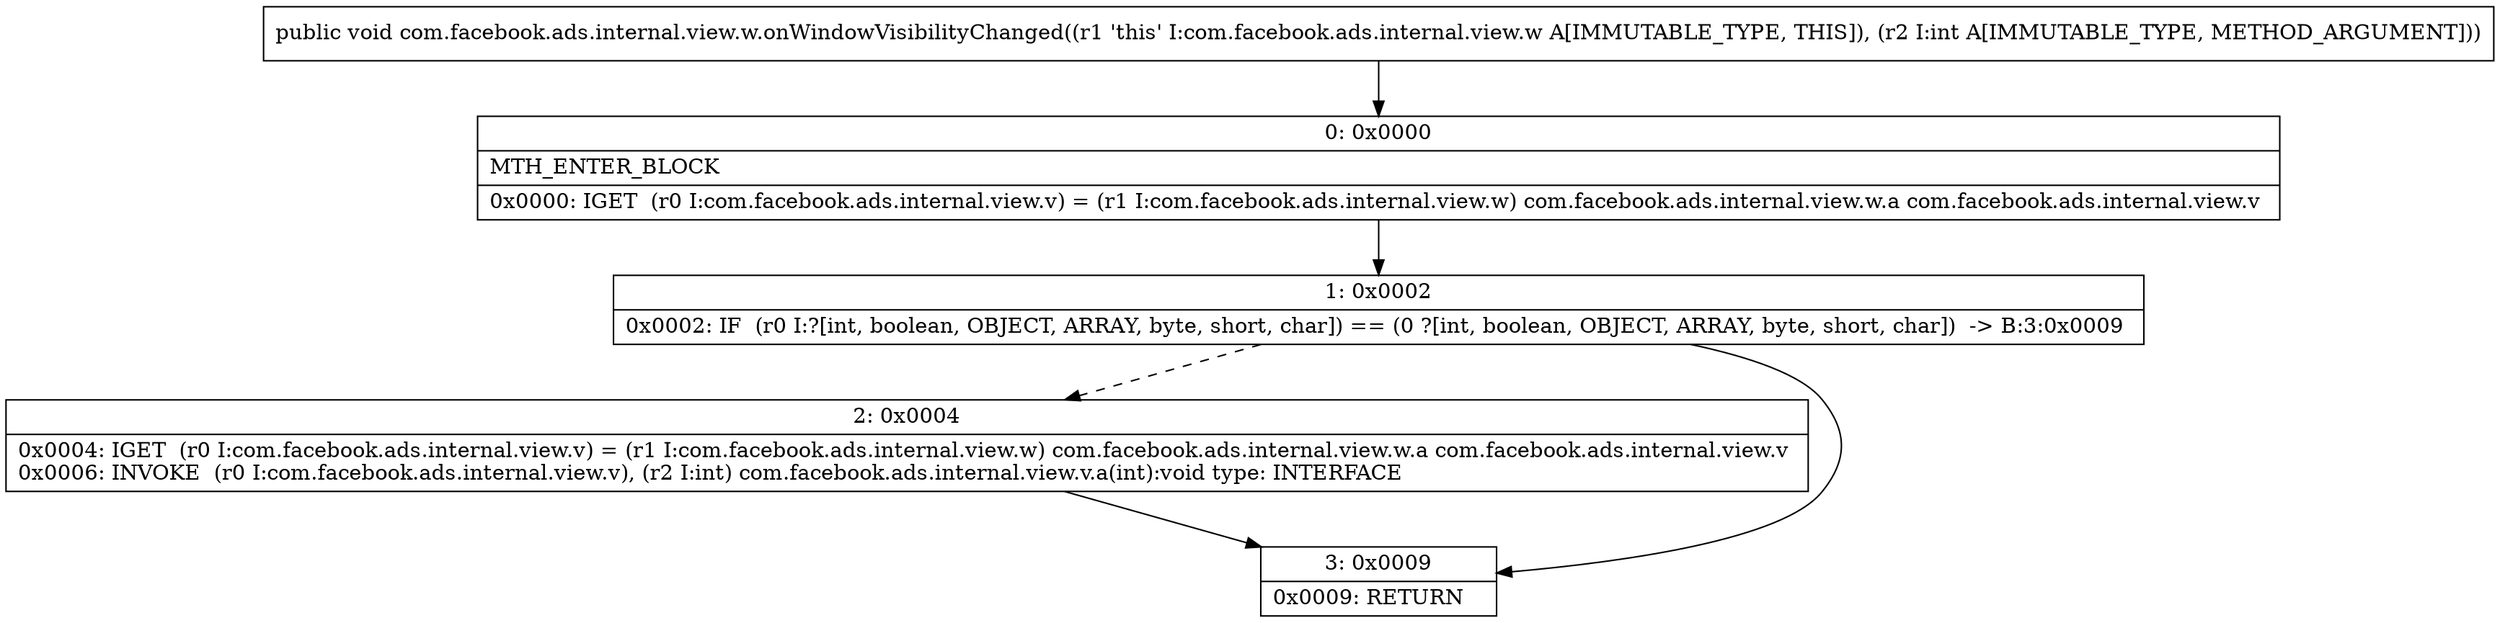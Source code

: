 digraph "CFG forcom.facebook.ads.internal.view.w.onWindowVisibilityChanged(I)V" {
Node_0 [shape=record,label="{0\:\ 0x0000|MTH_ENTER_BLOCK\l|0x0000: IGET  (r0 I:com.facebook.ads.internal.view.v) = (r1 I:com.facebook.ads.internal.view.w) com.facebook.ads.internal.view.w.a com.facebook.ads.internal.view.v \l}"];
Node_1 [shape=record,label="{1\:\ 0x0002|0x0002: IF  (r0 I:?[int, boolean, OBJECT, ARRAY, byte, short, char]) == (0 ?[int, boolean, OBJECT, ARRAY, byte, short, char])  \-\> B:3:0x0009 \l}"];
Node_2 [shape=record,label="{2\:\ 0x0004|0x0004: IGET  (r0 I:com.facebook.ads.internal.view.v) = (r1 I:com.facebook.ads.internal.view.w) com.facebook.ads.internal.view.w.a com.facebook.ads.internal.view.v \l0x0006: INVOKE  (r0 I:com.facebook.ads.internal.view.v), (r2 I:int) com.facebook.ads.internal.view.v.a(int):void type: INTERFACE \l}"];
Node_3 [shape=record,label="{3\:\ 0x0009|0x0009: RETURN   \l}"];
MethodNode[shape=record,label="{public void com.facebook.ads.internal.view.w.onWindowVisibilityChanged((r1 'this' I:com.facebook.ads.internal.view.w A[IMMUTABLE_TYPE, THIS]), (r2 I:int A[IMMUTABLE_TYPE, METHOD_ARGUMENT])) }"];
MethodNode -> Node_0;
Node_0 -> Node_1;
Node_1 -> Node_2[style=dashed];
Node_1 -> Node_3;
Node_2 -> Node_3;
}

